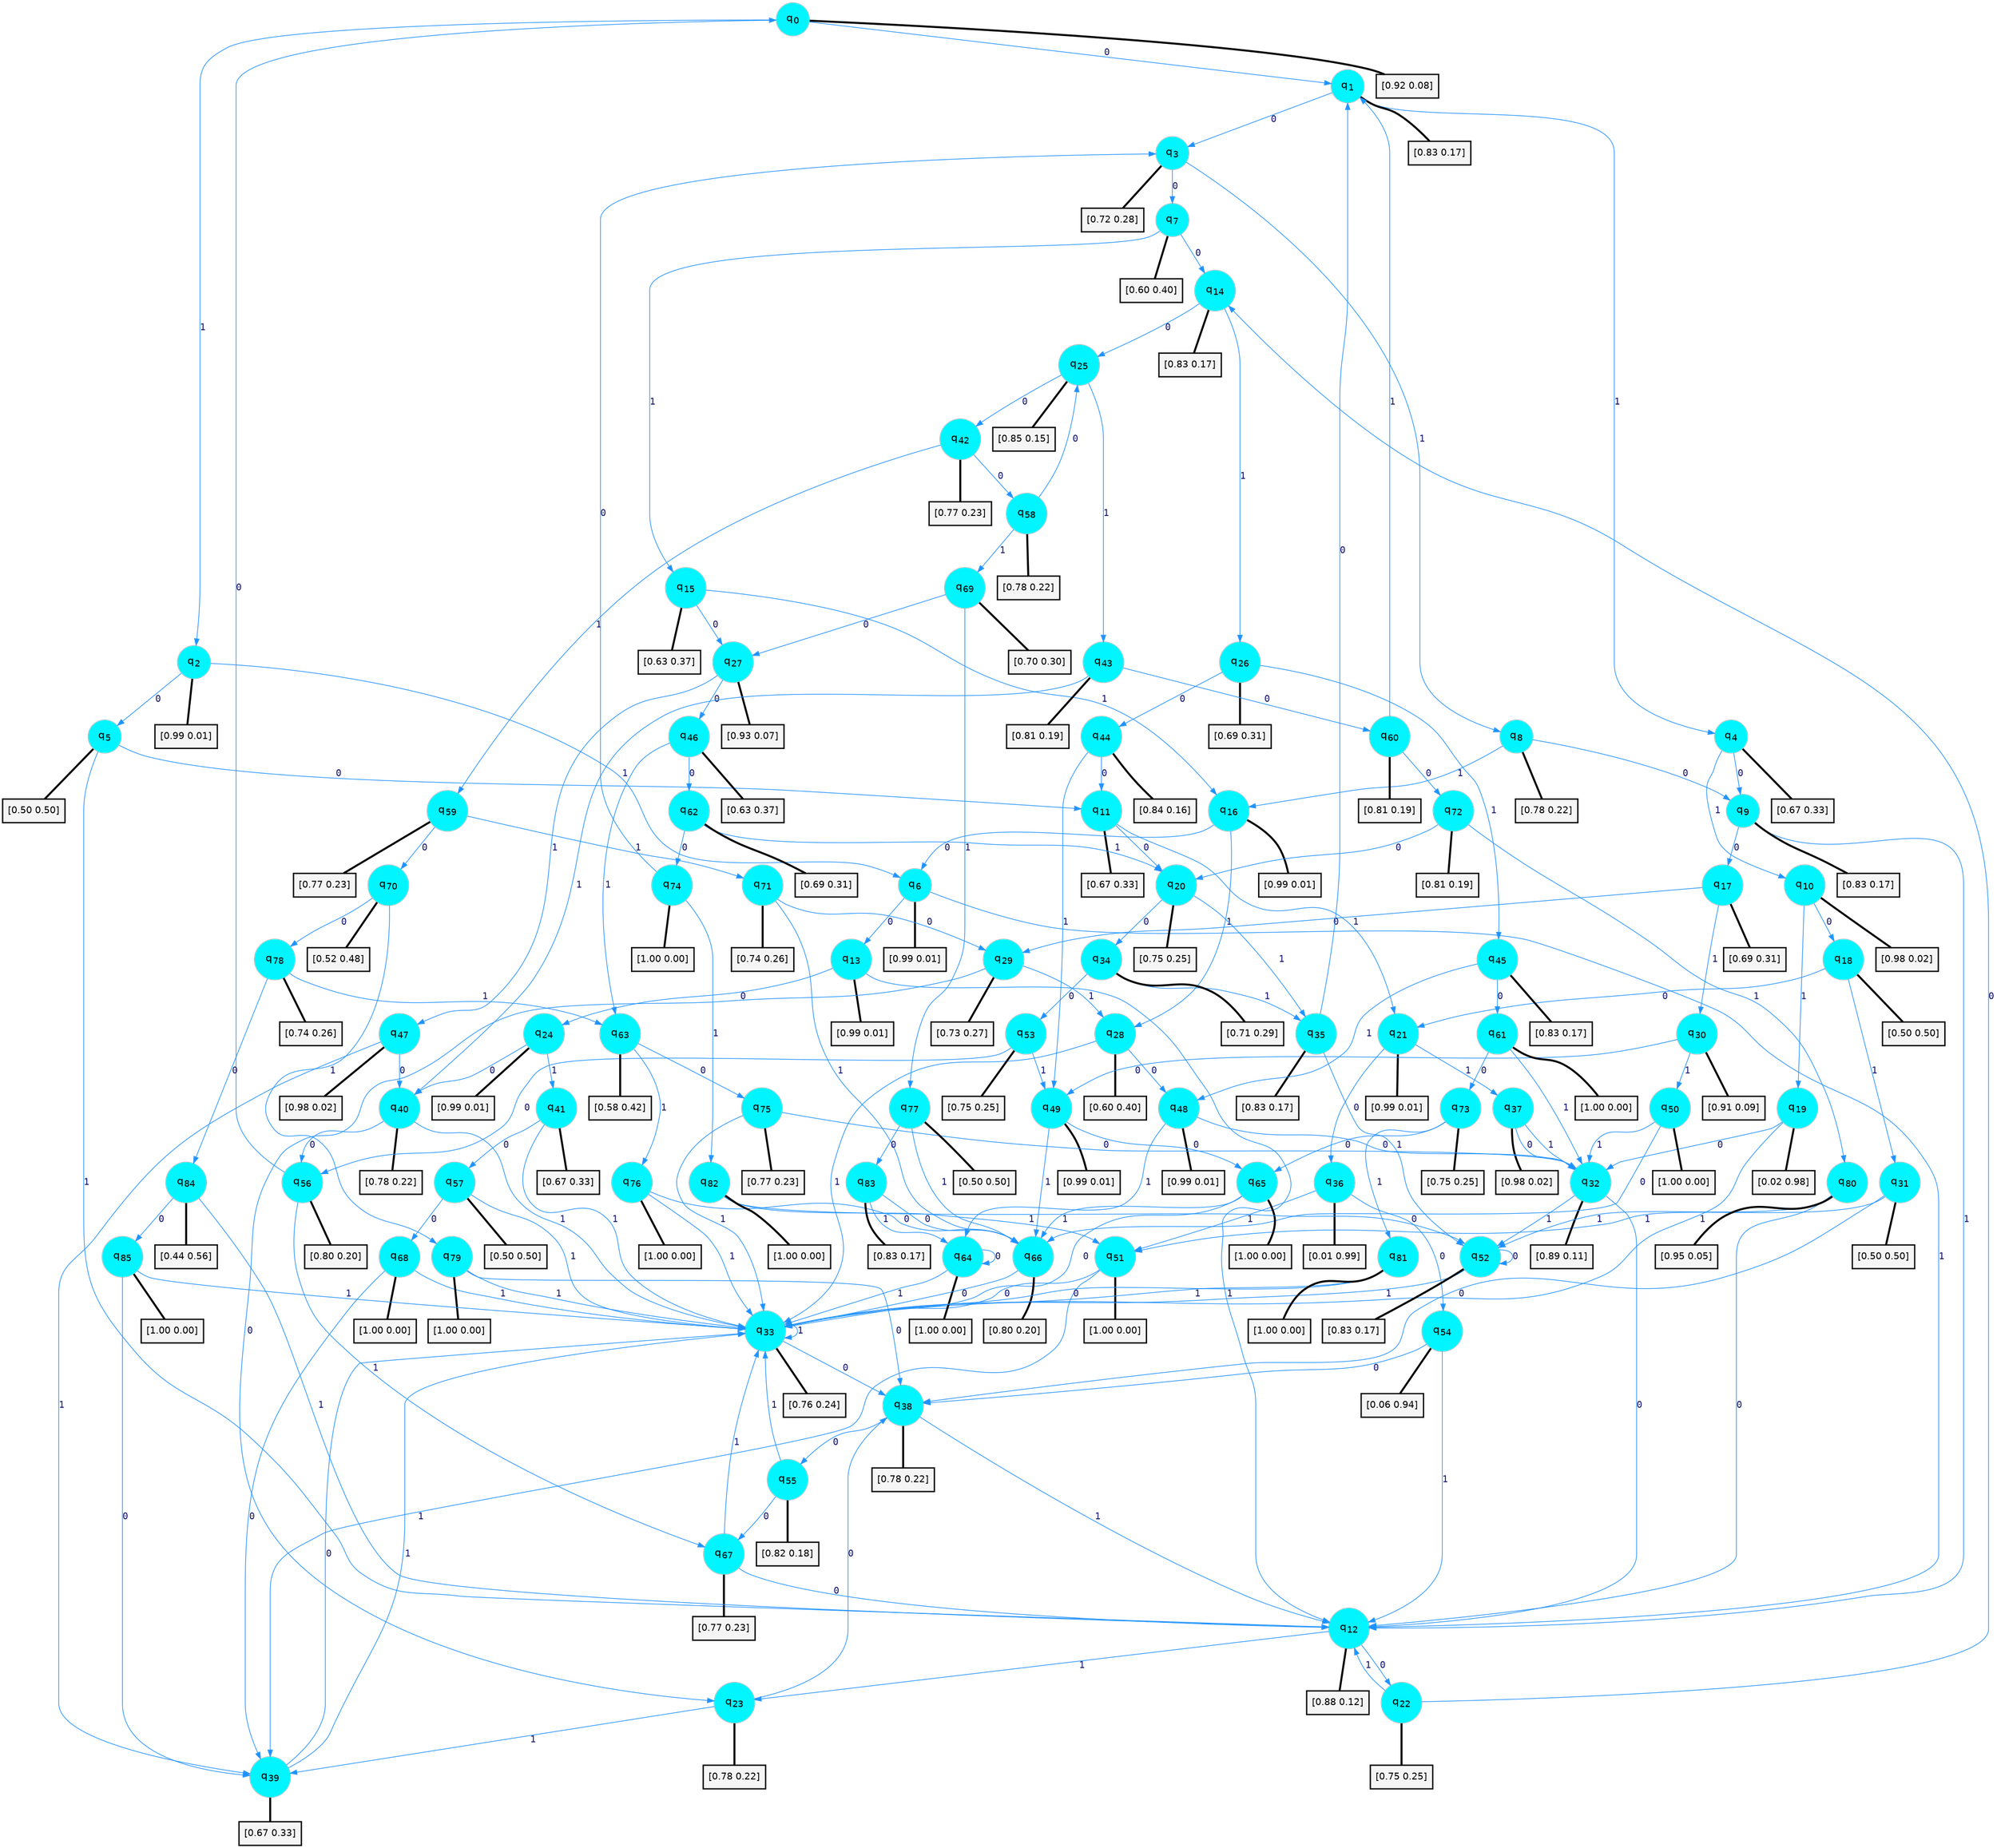 digraph G {
graph [
bgcolor=transparent, dpi=300, rankdir=TD, size="40,25"];
node [
color=gray, fillcolor=turquoise1, fontcolor=black, fontname=Helvetica, fontsize=16, fontweight=bold, shape=circle, style=filled];
edge [
arrowsize=1, color=dodgerblue1, fontcolor=midnightblue, fontname=courier, fontweight=bold, penwidth=1, style=solid, weight=20];
0[label=<q<SUB>0</SUB>>];
1[label=<q<SUB>1</SUB>>];
2[label=<q<SUB>2</SUB>>];
3[label=<q<SUB>3</SUB>>];
4[label=<q<SUB>4</SUB>>];
5[label=<q<SUB>5</SUB>>];
6[label=<q<SUB>6</SUB>>];
7[label=<q<SUB>7</SUB>>];
8[label=<q<SUB>8</SUB>>];
9[label=<q<SUB>9</SUB>>];
10[label=<q<SUB>10</SUB>>];
11[label=<q<SUB>11</SUB>>];
12[label=<q<SUB>12</SUB>>];
13[label=<q<SUB>13</SUB>>];
14[label=<q<SUB>14</SUB>>];
15[label=<q<SUB>15</SUB>>];
16[label=<q<SUB>16</SUB>>];
17[label=<q<SUB>17</SUB>>];
18[label=<q<SUB>18</SUB>>];
19[label=<q<SUB>19</SUB>>];
20[label=<q<SUB>20</SUB>>];
21[label=<q<SUB>21</SUB>>];
22[label=<q<SUB>22</SUB>>];
23[label=<q<SUB>23</SUB>>];
24[label=<q<SUB>24</SUB>>];
25[label=<q<SUB>25</SUB>>];
26[label=<q<SUB>26</SUB>>];
27[label=<q<SUB>27</SUB>>];
28[label=<q<SUB>28</SUB>>];
29[label=<q<SUB>29</SUB>>];
30[label=<q<SUB>30</SUB>>];
31[label=<q<SUB>31</SUB>>];
32[label=<q<SUB>32</SUB>>];
33[label=<q<SUB>33</SUB>>];
34[label=<q<SUB>34</SUB>>];
35[label=<q<SUB>35</SUB>>];
36[label=<q<SUB>36</SUB>>];
37[label=<q<SUB>37</SUB>>];
38[label=<q<SUB>38</SUB>>];
39[label=<q<SUB>39</SUB>>];
40[label=<q<SUB>40</SUB>>];
41[label=<q<SUB>41</SUB>>];
42[label=<q<SUB>42</SUB>>];
43[label=<q<SUB>43</SUB>>];
44[label=<q<SUB>44</SUB>>];
45[label=<q<SUB>45</SUB>>];
46[label=<q<SUB>46</SUB>>];
47[label=<q<SUB>47</SUB>>];
48[label=<q<SUB>48</SUB>>];
49[label=<q<SUB>49</SUB>>];
50[label=<q<SUB>50</SUB>>];
51[label=<q<SUB>51</SUB>>];
52[label=<q<SUB>52</SUB>>];
53[label=<q<SUB>53</SUB>>];
54[label=<q<SUB>54</SUB>>];
55[label=<q<SUB>55</SUB>>];
56[label=<q<SUB>56</SUB>>];
57[label=<q<SUB>57</SUB>>];
58[label=<q<SUB>58</SUB>>];
59[label=<q<SUB>59</SUB>>];
60[label=<q<SUB>60</SUB>>];
61[label=<q<SUB>61</SUB>>];
62[label=<q<SUB>62</SUB>>];
63[label=<q<SUB>63</SUB>>];
64[label=<q<SUB>64</SUB>>];
65[label=<q<SUB>65</SUB>>];
66[label=<q<SUB>66</SUB>>];
67[label=<q<SUB>67</SUB>>];
68[label=<q<SUB>68</SUB>>];
69[label=<q<SUB>69</SUB>>];
70[label=<q<SUB>70</SUB>>];
71[label=<q<SUB>71</SUB>>];
72[label=<q<SUB>72</SUB>>];
73[label=<q<SUB>73</SUB>>];
74[label=<q<SUB>74</SUB>>];
75[label=<q<SUB>75</SUB>>];
76[label=<q<SUB>76</SUB>>];
77[label=<q<SUB>77</SUB>>];
78[label=<q<SUB>78</SUB>>];
79[label=<q<SUB>79</SUB>>];
80[label=<q<SUB>80</SUB>>];
81[label=<q<SUB>81</SUB>>];
82[label=<q<SUB>82</SUB>>];
83[label=<q<SUB>83</SUB>>];
84[label=<q<SUB>84</SUB>>];
85[label=<q<SUB>85</SUB>>];
86[label="[0.92 0.08]", shape=box,fontcolor=black, fontname=Helvetica, fontsize=14, penwidth=2, fillcolor=whitesmoke,color=black];
87[label="[0.83 0.17]", shape=box,fontcolor=black, fontname=Helvetica, fontsize=14, penwidth=2, fillcolor=whitesmoke,color=black];
88[label="[0.99 0.01]", shape=box,fontcolor=black, fontname=Helvetica, fontsize=14, penwidth=2, fillcolor=whitesmoke,color=black];
89[label="[0.72 0.28]", shape=box,fontcolor=black, fontname=Helvetica, fontsize=14, penwidth=2, fillcolor=whitesmoke,color=black];
90[label="[0.67 0.33]", shape=box,fontcolor=black, fontname=Helvetica, fontsize=14, penwidth=2, fillcolor=whitesmoke,color=black];
91[label="[0.50 0.50]", shape=box,fontcolor=black, fontname=Helvetica, fontsize=14, penwidth=2, fillcolor=whitesmoke,color=black];
92[label="[0.99 0.01]", shape=box,fontcolor=black, fontname=Helvetica, fontsize=14, penwidth=2, fillcolor=whitesmoke,color=black];
93[label="[0.60 0.40]", shape=box,fontcolor=black, fontname=Helvetica, fontsize=14, penwidth=2, fillcolor=whitesmoke,color=black];
94[label="[0.78 0.22]", shape=box,fontcolor=black, fontname=Helvetica, fontsize=14, penwidth=2, fillcolor=whitesmoke,color=black];
95[label="[0.83 0.17]", shape=box,fontcolor=black, fontname=Helvetica, fontsize=14, penwidth=2, fillcolor=whitesmoke,color=black];
96[label="[0.98 0.02]", shape=box,fontcolor=black, fontname=Helvetica, fontsize=14, penwidth=2, fillcolor=whitesmoke,color=black];
97[label="[0.67 0.33]", shape=box,fontcolor=black, fontname=Helvetica, fontsize=14, penwidth=2, fillcolor=whitesmoke,color=black];
98[label="[0.88 0.12]", shape=box,fontcolor=black, fontname=Helvetica, fontsize=14, penwidth=2, fillcolor=whitesmoke,color=black];
99[label="[0.99 0.01]", shape=box,fontcolor=black, fontname=Helvetica, fontsize=14, penwidth=2, fillcolor=whitesmoke,color=black];
100[label="[0.83 0.17]", shape=box,fontcolor=black, fontname=Helvetica, fontsize=14, penwidth=2, fillcolor=whitesmoke,color=black];
101[label="[0.63 0.37]", shape=box,fontcolor=black, fontname=Helvetica, fontsize=14, penwidth=2, fillcolor=whitesmoke,color=black];
102[label="[0.99 0.01]", shape=box,fontcolor=black, fontname=Helvetica, fontsize=14, penwidth=2, fillcolor=whitesmoke,color=black];
103[label="[0.69 0.31]", shape=box,fontcolor=black, fontname=Helvetica, fontsize=14, penwidth=2, fillcolor=whitesmoke,color=black];
104[label="[0.50 0.50]", shape=box,fontcolor=black, fontname=Helvetica, fontsize=14, penwidth=2, fillcolor=whitesmoke,color=black];
105[label="[0.02 0.98]", shape=box,fontcolor=black, fontname=Helvetica, fontsize=14, penwidth=2, fillcolor=whitesmoke,color=black];
106[label="[0.75 0.25]", shape=box,fontcolor=black, fontname=Helvetica, fontsize=14, penwidth=2, fillcolor=whitesmoke,color=black];
107[label="[0.99 0.01]", shape=box,fontcolor=black, fontname=Helvetica, fontsize=14, penwidth=2, fillcolor=whitesmoke,color=black];
108[label="[0.75 0.25]", shape=box,fontcolor=black, fontname=Helvetica, fontsize=14, penwidth=2, fillcolor=whitesmoke,color=black];
109[label="[0.78 0.22]", shape=box,fontcolor=black, fontname=Helvetica, fontsize=14, penwidth=2, fillcolor=whitesmoke,color=black];
110[label="[0.99 0.01]", shape=box,fontcolor=black, fontname=Helvetica, fontsize=14, penwidth=2, fillcolor=whitesmoke,color=black];
111[label="[0.85 0.15]", shape=box,fontcolor=black, fontname=Helvetica, fontsize=14, penwidth=2, fillcolor=whitesmoke,color=black];
112[label="[0.69 0.31]", shape=box,fontcolor=black, fontname=Helvetica, fontsize=14, penwidth=2, fillcolor=whitesmoke,color=black];
113[label="[0.93 0.07]", shape=box,fontcolor=black, fontname=Helvetica, fontsize=14, penwidth=2, fillcolor=whitesmoke,color=black];
114[label="[0.60 0.40]", shape=box,fontcolor=black, fontname=Helvetica, fontsize=14, penwidth=2, fillcolor=whitesmoke,color=black];
115[label="[0.73 0.27]", shape=box,fontcolor=black, fontname=Helvetica, fontsize=14, penwidth=2, fillcolor=whitesmoke,color=black];
116[label="[0.91 0.09]", shape=box,fontcolor=black, fontname=Helvetica, fontsize=14, penwidth=2, fillcolor=whitesmoke,color=black];
117[label="[0.50 0.50]", shape=box,fontcolor=black, fontname=Helvetica, fontsize=14, penwidth=2, fillcolor=whitesmoke,color=black];
118[label="[0.89 0.11]", shape=box,fontcolor=black, fontname=Helvetica, fontsize=14, penwidth=2, fillcolor=whitesmoke,color=black];
119[label="[0.76 0.24]", shape=box,fontcolor=black, fontname=Helvetica, fontsize=14, penwidth=2, fillcolor=whitesmoke,color=black];
120[label="[0.71 0.29]", shape=box,fontcolor=black, fontname=Helvetica, fontsize=14, penwidth=2, fillcolor=whitesmoke,color=black];
121[label="[0.83 0.17]", shape=box,fontcolor=black, fontname=Helvetica, fontsize=14, penwidth=2, fillcolor=whitesmoke,color=black];
122[label="[0.01 0.99]", shape=box,fontcolor=black, fontname=Helvetica, fontsize=14, penwidth=2, fillcolor=whitesmoke,color=black];
123[label="[0.98 0.02]", shape=box,fontcolor=black, fontname=Helvetica, fontsize=14, penwidth=2, fillcolor=whitesmoke,color=black];
124[label="[0.78 0.22]", shape=box,fontcolor=black, fontname=Helvetica, fontsize=14, penwidth=2, fillcolor=whitesmoke,color=black];
125[label="[0.67 0.33]", shape=box,fontcolor=black, fontname=Helvetica, fontsize=14, penwidth=2, fillcolor=whitesmoke,color=black];
126[label="[0.78 0.22]", shape=box,fontcolor=black, fontname=Helvetica, fontsize=14, penwidth=2, fillcolor=whitesmoke,color=black];
127[label="[0.67 0.33]", shape=box,fontcolor=black, fontname=Helvetica, fontsize=14, penwidth=2, fillcolor=whitesmoke,color=black];
128[label="[0.77 0.23]", shape=box,fontcolor=black, fontname=Helvetica, fontsize=14, penwidth=2, fillcolor=whitesmoke,color=black];
129[label="[0.81 0.19]", shape=box,fontcolor=black, fontname=Helvetica, fontsize=14, penwidth=2, fillcolor=whitesmoke,color=black];
130[label="[0.84 0.16]", shape=box,fontcolor=black, fontname=Helvetica, fontsize=14, penwidth=2, fillcolor=whitesmoke,color=black];
131[label="[0.83 0.17]", shape=box,fontcolor=black, fontname=Helvetica, fontsize=14, penwidth=2, fillcolor=whitesmoke,color=black];
132[label="[0.63 0.37]", shape=box,fontcolor=black, fontname=Helvetica, fontsize=14, penwidth=2, fillcolor=whitesmoke,color=black];
133[label="[0.98 0.02]", shape=box,fontcolor=black, fontname=Helvetica, fontsize=14, penwidth=2, fillcolor=whitesmoke,color=black];
134[label="[0.99 0.01]", shape=box,fontcolor=black, fontname=Helvetica, fontsize=14, penwidth=2, fillcolor=whitesmoke,color=black];
135[label="[0.99 0.01]", shape=box,fontcolor=black, fontname=Helvetica, fontsize=14, penwidth=2, fillcolor=whitesmoke,color=black];
136[label="[1.00 0.00]", shape=box,fontcolor=black, fontname=Helvetica, fontsize=14, penwidth=2, fillcolor=whitesmoke,color=black];
137[label="[1.00 0.00]", shape=box,fontcolor=black, fontname=Helvetica, fontsize=14, penwidth=2, fillcolor=whitesmoke,color=black];
138[label="[0.83 0.17]", shape=box,fontcolor=black, fontname=Helvetica, fontsize=14, penwidth=2, fillcolor=whitesmoke,color=black];
139[label="[0.75 0.25]", shape=box,fontcolor=black, fontname=Helvetica, fontsize=14, penwidth=2, fillcolor=whitesmoke,color=black];
140[label="[0.06 0.94]", shape=box,fontcolor=black, fontname=Helvetica, fontsize=14, penwidth=2, fillcolor=whitesmoke,color=black];
141[label="[0.82 0.18]", shape=box,fontcolor=black, fontname=Helvetica, fontsize=14, penwidth=2, fillcolor=whitesmoke,color=black];
142[label="[0.80 0.20]", shape=box,fontcolor=black, fontname=Helvetica, fontsize=14, penwidth=2, fillcolor=whitesmoke,color=black];
143[label="[0.50 0.50]", shape=box,fontcolor=black, fontname=Helvetica, fontsize=14, penwidth=2, fillcolor=whitesmoke,color=black];
144[label="[0.78 0.22]", shape=box,fontcolor=black, fontname=Helvetica, fontsize=14, penwidth=2, fillcolor=whitesmoke,color=black];
145[label="[0.77 0.23]", shape=box,fontcolor=black, fontname=Helvetica, fontsize=14, penwidth=2, fillcolor=whitesmoke,color=black];
146[label="[0.81 0.19]", shape=box,fontcolor=black, fontname=Helvetica, fontsize=14, penwidth=2, fillcolor=whitesmoke,color=black];
147[label="[1.00 0.00]", shape=box,fontcolor=black, fontname=Helvetica, fontsize=14, penwidth=2, fillcolor=whitesmoke,color=black];
148[label="[0.69 0.31]", shape=box,fontcolor=black, fontname=Helvetica, fontsize=14, penwidth=2, fillcolor=whitesmoke,color=black];
149[label="[0.58 0.42]", shape=box,fontcolor=black, fontname=Helvetica, fontsize=14, penwidth=2, fillcolor=whitesmoke,color=black];
150[label="[1.00 0.00]", shape=box,fontcolor=black, fontname=Helvetica, fontsize=14, penwidth=2, fillcolor=whitesmoke,color=black];
151[label="[1.00 0.00]", shape=box,fontcolor=black, fontname=Helvetica, fontsize=14, penwidth=2, fillcolor=whitesmoke,color=black];
152[label="[0.80 0.20]", shape=box,fontcolor=black, fontname=Helvetica, fontsize=14, penwidth=2, fillcolor=whitesmoke,color=black];
153[label="[0.77 0.23]", shape=box,fontcolor=black, fontname=Helvetica, fontsize=14, penwidth=2, fillcolor=whitesmoke,color=black];
154[label="[1.00 0.00]", shape=box,fontcolor=black, fontname=Helvetica, fontsize=14, penwidth=2, fillcolor=whitesmoke,color=black];
155[label="[0.70 0.30]", shape=box,fontcolor=black, fontname=Helvetica, fontsize=14, penwidth=2, fillcolor=whitesmoke,color=black];
156[label="[0.52 0.48]", shape=box,fontcolor=black, fontname=Helvetica, fontsize=14, penwidth=2, fillcolor=whitesmoke,color=black];
157[label="[0.74 0.26]", shape=box,fontcolor=black, fontname=Helvetica, fontsize=14, penwidth=2, fillcolor=whitesmoke,color=black];
158[label="[0.81 0.19]", shape=box,fontcolor=black, fontname=Helvetica, fontsize=14, penwidth=2, fillcolor=whitesmoke,color=black];
159[label="[0.75 0.25]", shape=box,fontcolor=black, fontname=Helvetica, fontsize=14, penwidth=2, fillcolor=whitesmoke,color=black];
160[label="[1.00 0.00]", shape=box,fontcolor=black, fontname=Helvetica, fontsize=14, penwidth=2, fillcolor=whitesmoke,color=black];
161[label="[0.77 0.23]", shape=box,fontcolor=black, fontname=Helvetica, fontsize=14, penwidth=2, fillcolor=whitesmoke,color=black];
162[label="[1.00 0.00]", shape=box,fontcolor=black, fontname=Helvetica, fontsize=14, penwidth=2, fillcolor=whitesmoke,color=black];
163[label="[0.50 0.50]", shape=box,fontcolor=black, fontname=Helvetica, fontsize=14, penwidth=2, fillcolor=whitesmoke,color=black];
164[label="[0.74 0.26]", shape=box,fontcolor=black, fontname=Helvetica, fontsize=14, penwidth=2, fillcolor=whitesmoke,color=black];
165[label="[1.00 0.00]", shape=box,fontcolor=black, fontname=Helvetica, fontsize=14, penwidth=2, fillcolor=whitesmoke,color=black];
166[label="[0.95 0.05]", shape=box,fontcolor=black, fontname=Helvetica, fontsize=14, penwidth=2, fillcolor=whitesmoke,color=black];
167[label="[1.00 0.00]", shape=box,fontcolor=black, fontname=Helvetica, fontsize=14, penwidth=2, fillcolor=whitesmoke,color=black];
168[label="[1.00 0.00]", shape=box,fontcolor=black, fontname=Helvetica, fontsize=14, penwidth=2, fillcolor=whitesmoke,color=black];
169[label="[0.83 0.17]", shape=box,fontcolor=black, fontname=Helvetica, fontsize=14, penwidth=2, fillcolor=whitesmoke,color=black];
170[label="[0.44 0.56]", shape=box,fontcolor=black, fontname=Helvetica, fontsize=14, penwidth=2, fillcolor=whitesmoke,color=black];
171[label="[1.00 0.00]", shape=box,fontcolor=black, fontname=Helvetica, fontsize=14, penwidth=2, fillcolor=whitesmoke,color=black];
0->1 [label=0];
0->2 [label=1];
0->86 [arrowhead=none, penwidth=3,color=black];
1->3 [label=0];
1->4 [label=1];
1->87 [arrowhead=none, penwidth=3,color=black];
2->5 [label=0];
2->6 [label=1];
2->88 [arrowhead=none, penwidth=3,color=black];
3->7 [label=0];
3->8 [label=1];
3->89 [arrowhead=none, penwidth=3,color=black];
4->9 [label=0];
4->10 [label=1];
4->90 [arrowhead=none, penwidth=3,color=black];
5->11 [label=0];
5->12 [label=1];
5->91 [arrowhead=none, penwidth=3,color=black];
6->13 [label=0];
6->12 [label=1];
6->92 [arrowhead=none, penwidth=3,color=black];
7->14 [label=0];
7->15 [label=1];
7->93 [arrowhead=none, penwidth=3,color=black];
8->9 [label=0];
8->16 [label=1];
8->94 [arrowhead=none, penwidth=3,color=black];
9->17 [label=0];
9->12 [label=1];
9->95 [arrowhead=none, penwidth=3,color=black];
10->18 [label=0];
10->19 [label=1];
10->96 [arrowhead=none, penwidth=3,color=black];
11->20 [label=0];
11->21 [label=1];
11->97 [arrowhead=none, penwidth=3,color=black];
12->22 [label=0];
12->23 [label=1];
12->98 [arrowhead=none, penwidth=3,color=black];
13->24 [label=0];
13->12 [label=1];
13->99 [arrowhead=none, penwidth=3,color=black];
14->25 [label=0];
14->26 [label=1];
14->100 [arrowhead=none, penwidth=3,color=black];
15->27 [label=0];
15->16 [label=1];
15->101 [arrowhead=none, penwidth=3,color=black];
16->6 [label=0];
16->28 [label=1];
16->102 [arrowhead=none, penwidth=3,color=black];
17->29 [label=0];
17->30 [label=1];
17->103 [arrowhead=none, penwidth=3,color=black];
18->21 [label=0];
18->31 [label=1];
18->104 [arrowhead=none, penwidth=3,color=black];
19->32 [label=0];
19->33 [label=1];
19->105 [arrowhead=none, penwidth=3,color=black];
20->34 [label=0];
20->35 [label=1];
20->106 [arrowhead=none, penwidth=3,color=black];
21->36 [label=0];
21->37 [label=1];
21->107 [arrowhead=none, penwidth=3,color=black];
22->14 [label=0];
22->12 [label=1];
22->108 [arrowhead=none, penwidth=3,color=black];
23->38 [label=0];
23->39 [label=1];
23->109 [arrowhead=none, penwidth=3,color=black];
24->40 [label=0];
24->41 [label=1];
24->110 [arrowhead=none, penwidth=3,color=black];
25->42 [label=0];
25->43 [label=1];
25->111 [arrowhead=none, penwidth=3,color=black];
26->44 [label=0];
26->45 [label=1];
26->112 [arrowhead=none, penwidth=3,color=black];
27->46 [label=0];
27->47 [label=1];
27->113 [arrowhead=none, penwidth=3,color=black];
28->48 [label=0];
28->33 [label=1];
28->114 [arrowhead=none, penwidth=3,color=black];
29->23 [label=0];
29->28 [label=1];
29->115 [arrowhead=none, penwidth=3,color=black];
30->49 [label=0];
30->50 [label=1];
30->116 [arrowhead=none, penwidth=3,color=black];
31->38 [label=0];
31->51 [label=1];
31->117 [arrowhead=none, penwidth=3,color=black];
32->12 [label=0];
32->52 [label=1];
32->118 [arrowhead=none, penwidth=3,color=black];
33->38 [label=0];
33->33 [label=1];
33->119 [arrowhead=none, penwidth=3,color=black];
34->53 [label=0];
34->35 [label=1];
34->120 [arrowhead=none, penwidth=3,color=black];
35->1 [label=0];
35->52 [label=1];
35->121 [arrowhead=none, penwidth=3,color=black];
36->54 [label=0];
36->51 [label=1];
36->122 [arrowhead=none, penwidth=3,color=black];
37->32 [label=0];
37->32 [label=1];
37->123 [arrowhead=none, penwidth=3,color=black];
38->55 [label=0];
38->12 [label=1];
38->124 [arrowhead=none, penwidth=3,color=black];
39->33 [label=0];
39->33 [label=1];
39->125 [arrowhead=none, penwidth=3,color=black];
40->56 [label=0];
40->33 [label=1];
40->126 [arrowhead=none, penwidth=3,color=black];
41->57 [label=0];
41->33 [label=1];
41->127 [arrowhead=none, penwidth=3,color=black];
42->58 [label=0];
42->59 [label=1];
42->128 [arrowhead=none, penwidth=3,color=black];
43->60 [label=0];
43->40 [label=1];
43->129 [arrowhead=none, penwidth=3,color=black];
44->11 [label=0];
44->49 [label=1];
44->130 [arrowhead=none, penwidth=3,color=black];
45->61 [label=0];
45->48 [label=1];
45->131 [arrowhead=none, penwidth=3,color=black];
46->62 [label=0];
46->63 [label=1];
46->132 [arrowhead=none, penwidth=3,color=black];
47->40 [label=0];
47->39 [label=1];
47->133 [arrowhead=none, penwidth=3,color=black];
48->32 [label=0];
48->64 [label=1];
48->134 [arrowhead=none, penwidth=3,color=black];
49->65 [label=0];
49->66 [label=1];
49->135 [arrowhead=none, penwidth=3,color=black];
50->66 [label=0];
50->32 [label=1];
50->136 [arrowhead=none, penwidth=3,color=black];
51->33 [label=0];
51->39 [label=1];
51->137 [arrowhead=none, penwidth=3,color=black];
52->52 [label=0];
52->33 [label=1];
52->138 [arrowhead=none, penwidth=3,color=black];
53->56 [label=0];
53->49 [label=1];
53->139 [arrowhead=none, penwidth=3,color=black];
54->38 [label=0];
54->12 [label=1];
54->140 [arrowhead=none, penwidth=3,color=black];
55->67 [label=0];
55->33 [label=1];
55->141 [arrowhead=none, penwidth=3,color=black];
56->0 [label=0];
56->67 [label=1];
56->142 [arrowhead=none, penwidth=3,color=black];
57->68 [label=0];
57->33 [label=1];
57->143 [arrowhead=none, penwidth=3,color=black];
58->25 [label=0];
58->69 [label=1];
58->144 [arrowhead=none, penwidth=3,color=black];
59->70 [label=0];
59->71 [label=1];
59->145 [arrowhead=none, penwidth=3,color=black];
60->72 [label=0];
60->1 [label=1];
60->146 [arrowhead=none, penwidth=3,color=black];
61->73 [label=0];
61->32 [label=1];
61->147 [arrowhead=none, penwidth=3,color=black];
62->74 [label=0];
62->20 [label=1];
62->148 [arrowhead=none, penwidth=3,color=black];
63->75 [label=0];
63->76 [label=1];
63->149 [arrowhead=none, penwidth=3,color=black];
64->64 [label=0];
64->33 [label=1];
64->150 [arrowhead=none, penwidth=3,color=black];
65->33 [label=0];
65->66 [label=1];
65->151 [arrowhead=none, penwidth=3,color=black];
66->33 [label=0];
66->152 [arrowhead=none, penwidth=3,color=black];
67->12 [label=0];
67->33 [label=1];
67->153 [arrowhead=none, penwidth=3,color=black];
68->39 [label=0];
68->33 [label=1];
68->154 [arrowhead=none, penwidth=3,color=black];
69->27 [label=0];
69->77 [label=1];
69->155 [arrowhead=none, penwidth=3,color=black];
70->78 [label=0];
70->79 [label=1];
70->156 [arrowhead=none, penwidth=3,color=black];
71->29 [label=0];
71->66 [label=1];
71->157 [arrowhead=none, penwidth=3,color=black];
72->20 [label=0];
72->80 [label=1];
72->158 [arrowhead=none, penwidth=3,color=black];
73->65 [label=0];
73->81 [label=1];
73->159 [arrowhead=none, penwidth=3,color=black];
74->3 [label=0];
74->82 [label=1];
74->160 [arrowhead=none, penwidth=3,color=black];
75->32 [label=0];
75->33 [label=1];
75->161 [arrowhead=none, penwidth=3,color=black];
76->66 [label=0];
76->33 [label=1];
76->162 [arrowhead=none, penwidth=3,color=black];
77->83 [label=0];
77->66 [label=1];
77->163 [arrowhead=none, penwidth=3,color=black];
78->84 [label=0];
78->63 [label=1];
78->164 [arrowhead=none, penwidth=3,color=black];
79->38 [label=0];
79->33 [label=1];
79->165 [arrowhead=none, penwidth=3,color=black];
80->12 [label=0];
80->52 [label=1];
80->166 [arrowhead=none, penwidth=3,color=black];
81->33 [label=0];
81->33 [label=1];
81->167 [arrowhead=none, penwidth=3,color=black];
82->52 [label=0];
82->51 [label=1];
82->168 [arrowhead=none, penwidth=3,color=black];
83->66 [label=0];
83->64 [label=1];
83->169 [arrowhead=none, penwidth=3,color=black];
84->85 [label=0];
84->12 [label=1];
84->170 [arrowhead=none, penwidth=3,color=black];
85->39 [label=0];
85->33 [label=1];
85->171 [arrowhead=none, penwidth=3,color=black];
}
